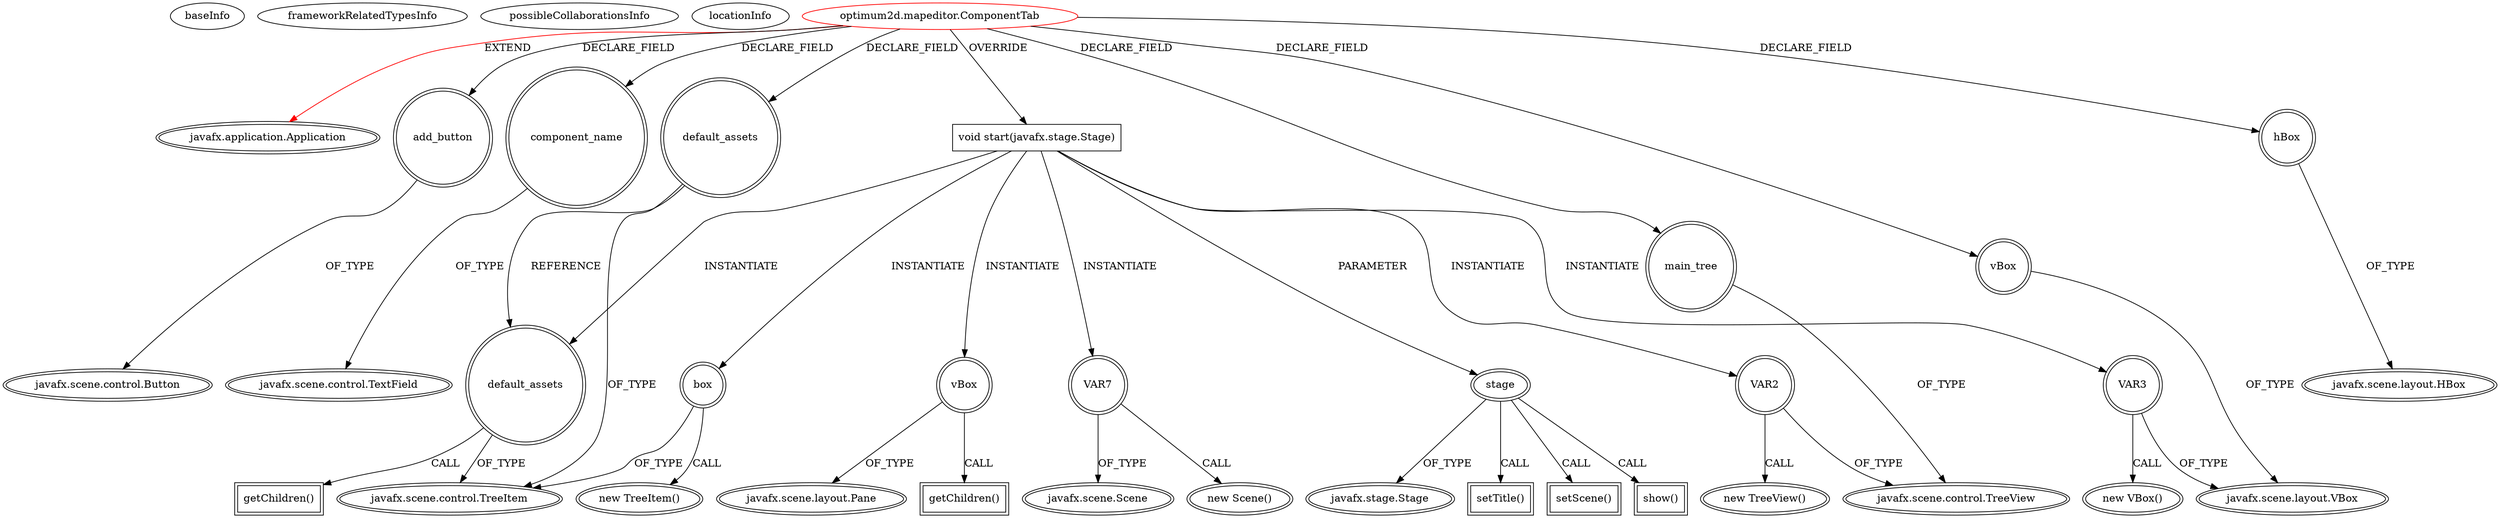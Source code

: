digraph {
baseInfo[graphId=169,category="extension_graph",isAnonymous=false,possibleRelation=false]
frameworkRelatedTypesInfo[0="javafx.application.Application"]
possibleCollaborationsInfo[]
locationInfo[projectName="Bim3264-Optimum2DEngine",filePath="/Bim3264-Optimum2DEngine/Optimum2DEngine-master/src/optimum2d/mapeditor/ComponentTab.java",contextSignature="ComponentTab",graphId="169"]
0[label="optimum2d.mapeditor.ComponentTab",vertexType="ROOT_CLIENT_CLASS_DECLARATION",isFrameworkType=false,color=red]
1[label="javafx.application.Application",vertexType="FRAMEWORK_CLASS_TYPE",isFrameworkType=true,peripheries=2]
2[label="add_button",vertexType="FIELD_DECLARATION",isFrameworkType=true,peripheries=2,shape=circle]
3[label="javafx.scene.control.Button",vertexType="FRAMEWORK_CLASS_TYPE",isFrameworkType=true,peripheries=2]
4[label="component_name",vertexType="FIELD_DECLARATION",isFrameworkType=true,peripheries=2,shape=circle]
5[label="javafx.scene.control.TextField",vertexType="FRAMEWORK_CLASS_TYPE",isFrameworkType=true,peripheries=2]
6[label="default_assets",vertexType="FIELD_DECLARATION",isFrameworkType=true,peripheries=2,shape=circle]
7[label="javafx.scene.control.TreeItem",vertexType="FRAMEWORK_CLASS_TYPE",isFrameworkType=true,peripheries=2]
8[label="hBox",vertexType="FIELD_DECLARATION",isFrameworkType=true,peripheries=2,shape=circle]
9[label="javafx.scene.layout.HBox",vertexType="FRAMEWORK_CLASS_TYPE",isFrameworkType=true,peripheries=2]
10[label="main_tree",vertexType="FIELD_DECLARATION",isFrameworkType=true,peripheries=2,shape=circle]
11[label="javafx.scene.control.TreeView",vertexType="FRAMEWORK_CLASS_TYPE",isFrameworkType=true,peripheries=2]
12[label="vBox",vertexType="FIELD_DECLARATION",isFrameworkType=true,peripheries=2,shape=circle]
13[label="javafx.scene.layout.VBox",vertexType="FRAMEWORK_CLASS_TYPE",isFrameworkType=true,peripheries=2]
14[label="void start(javafx.stage.Stage)",vertexType="OVERRIDING_METHOD_DECLARATION",isFrameworkType=false,shape=box]
15[label="stage",vertexType="PARAMETER_DECLARATION",isFrameworkType=true,peripheries=2]
16[label="javafx.stage.Stage",vertexType="FRAMEWORK_CLASS_TYPE",isFrameworkType=true,peripheries=2]
18[label="box",vertexType="VARIABLE_EXPRESION",isFrameworkType=true,peripheries=2,shape=circle]
17[label="new TreeItem()",vertexType="CONSTRUCTOR_CALL",isFrameworkType=true,peripheries=2]
20[label="default_assets",vertexType="VARIABLE_EXPRESION",isFrameworkType=true,peripheries=2,shape=circle]
21[label="getChildren()",vertexType="INSIDE_CALL",isFrameworkType=true,peripheries=2,shape=box]
24[label="VAR2",vertexType="VARIABLE_EXPRESION",isFrameworkType=true,peripheries=2,shape=circle]
23[label="new TreeView()",vertexType="CONSTRUCTOR_CALL",isFrameworkType=true,peripheries=2]
27[label="VAR3",vertexType="VARIABLE_EXPRESION",isFrameworkType=true,peripheries=2,shape=circle]
26[label="new VBox()",vertexType="CONSTRUCTOR_CALL",isFrameworkType=true,peripheries=2]
29[label="vBox",vertexType="VARIABLE_EXPRESION",isFrameworkType=true,peripheries=2,shape=circle]
31[label="javafx.scene.layout.Pane",vertexType="FRAMEWORK_CLASS_TYPE",isFrameworkType=true,peripheries=2]
30[label="getChildren()",vertexType="INSIDE_CALL",isFrameworkType=true,peripheries=2,shape=box]
33[label="setTitle()",vertexType="INSIDE_CALL",isFrameworkType=true,peripheries=2,shape=box]
35[label="setScene()",vertexType="INSIDE_CALL",isFrameworkType=true,peripheries=2,shape=box]
37[label="VAR7",vertexType="VARIABLE_EXPRESION",isFrameworkType=true,peripheries=2,shape=circle]
38[label="javafx.scene.Scene",vertexType="FRAMEWORK_CLASS_TYPE",isFrameworkType=true,peripheries=2]
36[label="new Scene()",vertexType="CONSTRUCTOR_CALL",isFrameworkType=true,peripheries=2]
40[label="show()",vertexType="INSIDE_CALL",isFrameworkType=true,peripheries=2,shape=box]
0->1[label="EXTEND",color=red]
0->2[label="DECLARE_FIELD"]
2->3[label="OF_TYPE"]
0->4[label="DECLARE_FIELD"]
4->5[label="OF_TYPE"]
0->6[label="DECLARE_FIELD"]
6->7[label="OF_TYPE"]
0->8[label="DECLARE_FIELD"]
8->9[label="OF_TYPE"]
0->10[label="DECLARE_FIELD"]
10->11[label="OF_TYPE"]
0->12[label="DECLARE_FIELD"]
12->13[label="OF_TYPE"]
0->14[label="OVERRIDE"]
15->16[label="OF_TYPE"]
14->15[label="PARAMETER"]
14->18[label="INSTANTIATE"]
18->7[label="OF_TYPE"]
18->17[label="CALL"]
14->20[label="INSTANTIATE"]
6->20[label="REFERENCE"]
20->7[label="OF_TYPE"]
20->21[label="CALL"]
14->24[label="INSTANTIATE"]
24->11[label="OF_TYPE"]
24->23[label="CALL"]
14->27[label="INSTANTIATE"]
27->13[label="OF_TYPE"]
27->26[label="CALL"]
14->29[label="INSTANTIATE"]
29->31[label="OF_TYPE"]
29->30[label="CALL"]
15->33[label="CALL"]
15->35[label="CALL"]
14->37[label="INSTANTIATE"]
37->38[label="OF_TYPE"]
37->36[label="CALL"]
15->40[label="CALL"]
}

